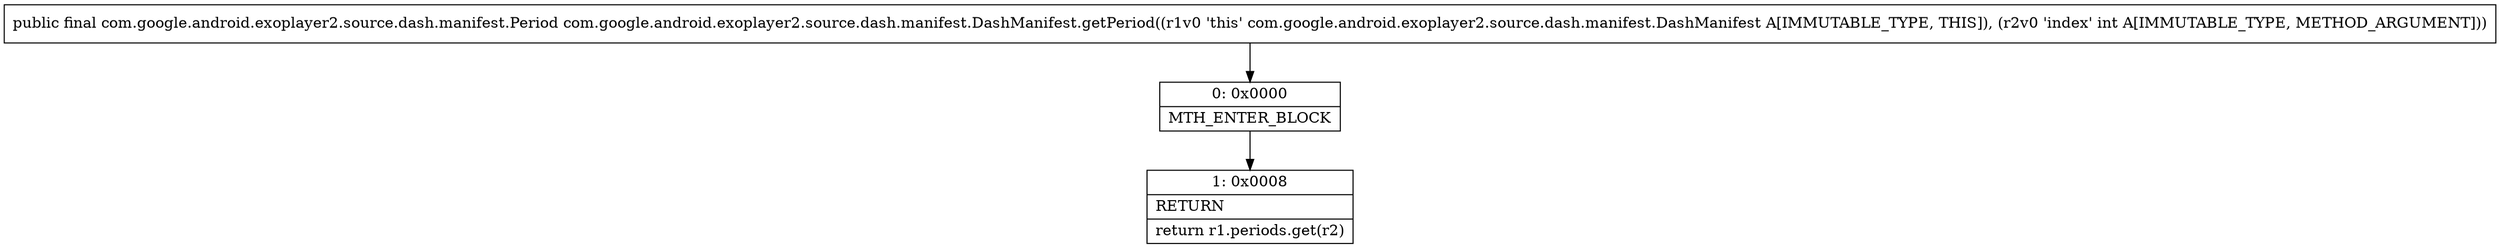 digraph "CFG forcom.google.android.exoplayer2.source.dash.manifest.DashManifest.getPeriod(I)Lcom\/google\/android\/exoplayer2\/source\/dash\/manifest\/Period;" {
Node_0 [shape=record,label="{0\:\ 0x0000|MTH_ENTER_BLOCK\l}"];
Node_1 [shape=record,label="{1\:\ 0x0008|RETURN\l|return r1.periods.get(r2)\l}"];
MethodNode[shape=record,label="{public final com.google.android.exoplayer2.source.dash.manifest.Period com.google.android.exoplayer2.source.dash.manifest.DashManifest.getPeriod((r1v0 'this' com.google.android.exoplayer2.source.dash.manifest.DashManifest A[IMMUTABLE_TYPE, THIS]), (r2v0 'index' int A[IMMUTABLE_TYPE, METHOD_ARGUMENT])) }"];
MethodNode -> Node_0;
Node_0 -> Node_1;
}

